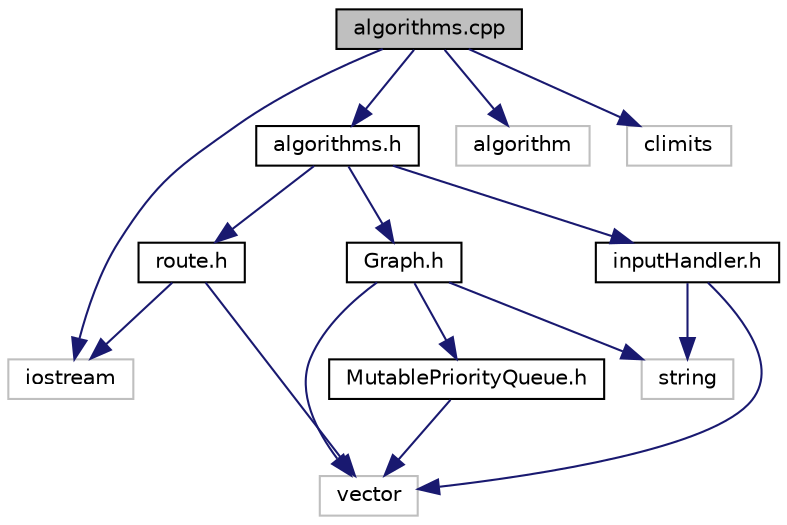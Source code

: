 digraph "algorithms.cpp"
{
 // LATEX_PDF_SIZE
  edge [fontname="Helvetica",fontsize="10",labelfontname="Helvetica",labelfontsize="10"];
  node [fontname="Helvetica",fontsize="10",shape=record];
  Node1 [label="algorithms.cpp",height=0.2,width=0.4,color="black", fillcolor="grey75", style="filled", fontcolor="black",tooltip="Implementation of various routing algorithms including Dijkstra's algorithm for walking and driving t..."];
  Node1 -> Node2 [color="midnightblue",fontsize="10",style="solid",fontname="Helvetica"];
  Node2 [label="algorithms.h",height=0.2,width=0.4,color="black", fillcolor="white", style="filled",URL="$algorithms_8h.html",tooltip="Implementation of various routing algorithms including Dijkstra's algorithm for walking and driving t..."];
  Node2 -> Node3 [color="midnightblue",fontsize="10",style="solid",fontname="Helvetica"];
  Node3 [label="Graph.h",height=0.2,width=0.4,color="black", fillcolor="white", style="filled",URL="$Graph_8h.html",tooltip="Implementation of a Graph data structure representation, based on the one provided in the classes."];
  Node3 -> Node4 [color="midnightblue",fontsize="10",style="solid",fontname="Helvetica"];
  Node4 [label="vector",height=0.2,width=0.4,color="grey75", fillcolor="white", style="filled",tooltip=" "];
  Node3 -> Node5 [color="midnightblue",fontsize="10",style="solid",fontname="Helvetica"];
  Node5 [label="string",height=0.2,width=0.4,color="grey75", fillcolor="white", style="filled",tooltip=" "];
  Node3 -> Node6 [color="midnightblue",fontsize="10",style="solid",fontname="Helvetica"];
  Node6 [label="MutablePriorityQueue.h",height=0.2,width=0.4,color="black", fillcolor="white", style="filled",URL="$MutablePriorityQueue_8h.html",tooltip="A mutable priority queue implementation based on a binary heap."];
  Node6 -> Node4 [color="midnightblue",fontsize="10",style="solid",fontname="Helvetica"];
  Node2 -> Node7 [color="midnightblue",fontsize="10",style="solid",fontname="Helvetica"];
  Node7 [label="route.h",height=0.2,width=0.4,color="black", fillcolor="white", style="filled",URL="$route_8h.html",tooltip="Contains definitions for route-related structures and functions."];
  Node7 -> Node4 [color="midnightblue",fontsize="10",style="solid",fontname="Helvetica"];
  Node7 -> Node8 [color="midnightblue",fontsize="10",style="solid",fontname="Helvetica"];
  Node8 [label="iostream",height=0.2,width=0.4,color="grey75", fillcolor="white", style="filled",tooltip=" "];
  Node2 -> Node9 [color="midnightblue",fontsize="10",style="solid",fontname="Helvetica"];
  Node9 [label="inputHandler.h",height=0.2,width=0.4,color="black", fillcolor="white", style="filled",URL="$inputHandler_8h.html",tooltip="Functions for handling user input for route planning."];
  Node9 -> Node5 [color="midnightblue",fontsize="10",style="solid",fontname="Helvetica"];
  Node9 -> Node4 [color="midnightblue",fontsize="10",style="solid",fontname="Helvetica"];
  Node1 -> Node8 [color="midnightblue",fontsize="10",style="solid",fontname="Helvetica"];
  Node1 -> Node10 [color="midnightblue",fontsize="10",style="solid",fontname="Helvetica"];
  Node10 [label="algorithm",height=0.2,width=0.4,color="grey75", fillcolor="white", style="filled",tooltip=" "];
  Node1 -> Node11 [color="midnightblue",fontsize="10",style="solid",fontname="Helvetica"];
  Node11 [label="climits",height=0.2,width=0.4,color="grey75", fillcolor="white", style="filled",tooltip=" "];
}
